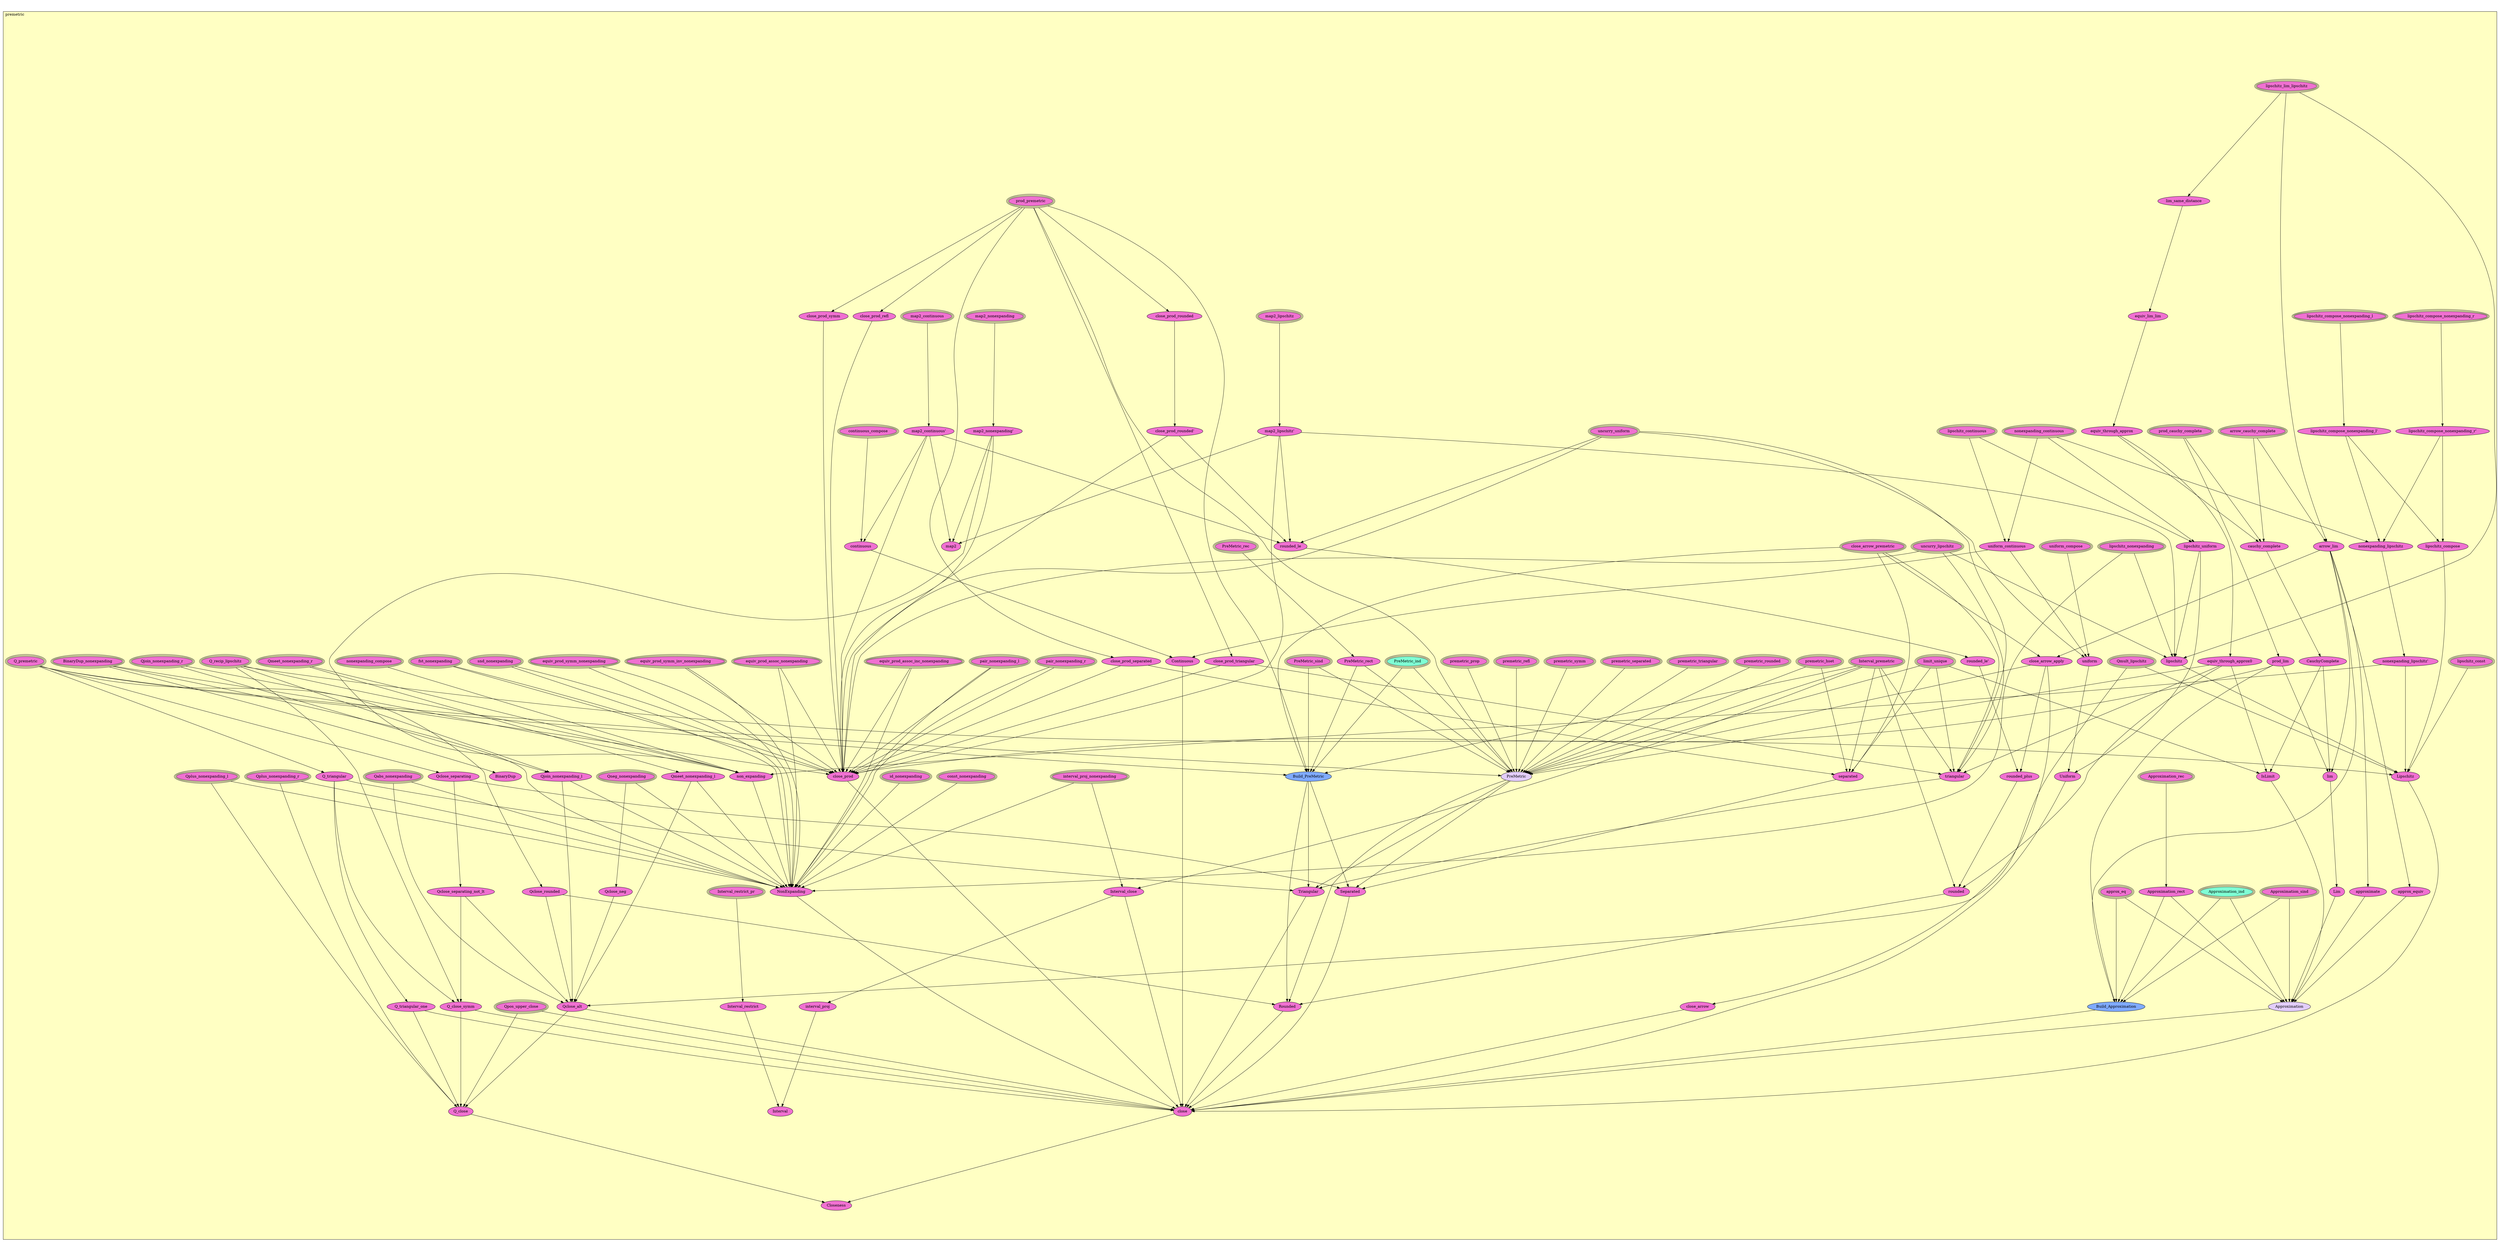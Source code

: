 digraph HoTT_Classes_theory_premetric {
  graph [ratio=0.5]
  node [style=filled]
premetric_separated [label="separated", URL=<premetric.html#separated>, fillcolor="#F070D1"] ;
premetric_lipschitz_lim_lipschitz [label="lipschitz_lim_lipschitz", URL=<premetric.html#lipschitz_lim_lipschitz>, peripheries=3, fillcolor="#F070D1"] ;
premetric_Separated [label="Separated", URL=<premetric.html#Separated>, fillcolor="#F070D1"] ;
premetric_lim_same_distance [label="lim_same_distance", URL=<premetric.html#lim_same_distance>, fillcolor="#F070D1"] ;
premetric_Q_close [label="Q_close", URL=<premetric.html#Q_close>, fillcolor="#F070D1"] ;
premetric_equiv_lim_lim [label="equiv_lim_lim", URL=<premetric.html#equiv_lim_lim>, fillcolor="#F070D1"] ;
premetric_close [label="close", URL=<premetric.html#close>, fillcolor="#F070D1"] ;
premetric_equiv_through_approx [label="equiv_through_approx", URL=<premetric.html#equiv_through_approx>, fillcolor="#F070D1"] ;
premetric_Closeness [label="Closeness", URL=<premetric.html#Closeness>, fillcolor="#F070D1"] ;
premetric_equiv_through_approx0 [label="equiv_through_approx0", URL=<premetric.html#equiv_through_approx0>, fillcolor="#F070D1"] ;
premetric_limit_unique [label="limit_unique", URL=<premetric.html#limit_unique>, peripheries=3, fillcolor="#F070D1"] ;
premetric_Q_recip_lipschitz [label="Q_recip_lipschitz", URL=<premetric.html#Q_recip_lipschitz>, peripheries=3, fillcolor="#F070D1"] ;
premetric_Qpos_upper_close [label="Qpos_upper_close", URL=<premetric.html#Qpos_upper_close>, peripheries=3, fillcolor="#F070D1"] ;
premetric_Qmult_lipschitz [label="Qmult_lipschitz", URL=<premetric.html#Qmult_lipschitz>, peripheries=3, fillcolor="#F070D1"] ;
premetric_Qjoin_nonexpanding_r [label="Qjoin_nonexpanding_r", URL=<premetric.html#Qjoin_nonexpanding_r>, peripheries=3, fillcolor="#F070D1"] ;
premetric_Qjoin_nonexpanding_l [label="Qjoin_nonexpanding_l", URL=<premetric.html#Qjoin_nonexpanding_l>, fillcolor="#F070D1"] ;
premetric_Qmeet_nonexpanding_r [label="Qmeet_nonexpanding_r", URL=<premetric.html#Qmeet_nonexpanding_r>, peripheries=3, fillcolor="#F070D1"] ;
premetric_Qmeet_nonexpanding_l [label="Qmeet_nonexpanding_l", URL=<premetric.html#Qmeet_nonexpanding_l>, fillcolor="#F070D1"] ;
premetric_Qabs_nonexpanding [label="Qabs_nonexpanding", URL=<premetric.html#Qabs_nonexpanding>, peripheries=3, fillcolor="#F070D1"] ;
premetric_Qplus_nonexpanding_r [label="Qplus_nonexpanding_r", URL=<premetric.html#Qplus_nonexpanding_r>, peripheries=3, fillcolor="#F070D1"] ;
premetric_Qplus_nonexpanding_l [label="Qplus_nonexpanding_l", URL=<premetric.html#Qplus_nonexpanding_l>, peripheries=3, fillcolor="#F070D1"] ;
premetric_Qneg_nonexpanding [label="Qneg_nonexpanding", URL=<premetric.html#Qneg_nonexpanding>, peripheries=3, fillcolor="#F070D1"] ;
premetric_Q_premetric [label="Q_premetric", URL=<premetric.html#Q_premetric>, peripheries=3, fillcolor="#F070D1"] ;
premetric_Qclose_rounded [label="Qclose_rounded", URL=<premetric.html#Qclose_rounded>, fillcolor="#F070D1"] ;
premetric_Qclose_separating [label="Qclose_separating", URL=<premetric.html#Qclose_separating>, fillcolor="#F070D1"] ;
premetric_Qclose_separating_not_lt [label="Qclose_separating_not_lt", URL=<premetric.html#Qclose_separating_not_lt>, fillcolor="#F070D1"] ;
premetric_Q_triangular [label="Q_triangular", URL=<premetric.html#Q_triangular>, fillcolor="#F070D1"] ;
premetric_Q_triangular_one [label="Q_triangular_one", URL=<premetric.html#Q_triangular_one>, fillcolor="#F070D1"] ;
premetric_Q_close_symm [label="Q_close_symm", URL=<premetric.html#Q_close_symm>, fillcolor="#F070D1"] ;
premetric_Qclose_neg [label="Qclose_neg", URL=<premetric.html#Qclose_neg>, fillcolor="#F070D1"] ;
premetric_Qclose_alt [label="Qclose_alt", URL=<premetric.html#Qclose_alt>, fillcolor="#F070D1"] ;
premetric_interval_proj_nonexpanding [label="interval_proj_nonexpanding", URL=<premetric.html#interval_proj_nonexpanding>, peripheries=3, fillcolor="#F070D1"] ;
premetric_Interval_premetric [label="Interval_premetric", URL=<premetric.html#Interval_premetric>, peripheries=3, fillcolor="#F070D1"] ;
premetric_Interval_close [label="Interval_close", URL=<premetric.html#Interval_close>, fillcolor="#F070D1"] ;
premetric_Interval_restrict_pr [label="Interval_restrict_pr", URL=<premetric.html#Interval_restrict_pr>, peripheries=3, fillcolor="#F070D1"] ;
premetric_Interval_restrict [label="Interval_restrict", URL=<premetric.html#Interval_restrict>, fillcolor="#F070D1"] ;
premetric_interval_proj [label="interval_proj", URL=<premetric.html#interval_proj>, fillcolor="#F070D1"] ;
premetric_Interval [label="Interval", URL=<premetric.html#Interval>, fillcolor="#F070D1"] ;
premetric_map2_continuous [label="map2_continuous", URL=<premetric.html#map2_continuous>, peripheries=3, fillcolor="#F070D1"] ;
premetric_map2_continuous_ [label="map2_continuous'", URL=<premetric.html#map2_continuous'>, fillcolor="#F070D1"] ;
premetric_map2_lipschitz [label="map2_lipschitz", URL=<premetric.html#map2_lipschitz>, peripheries=3, fillcolor="#F070D1"] ;
premetric_map2_lipschitz_ [label="map2_lipschitz'", URL=<premetric.html#map2_lipschitz'>, fillcolor="#F070D1"] ;
premetric_map2_nonexpanding [label="map2_nonexpanding", URL=<premetric.html#map2_nonexpanding>, peripheries=3, fillcolor="#F070D1"] ;
premetric_map2_nonexpanding_ [label="map2_nonexpanding'", URL=<premetric.html#map2_nonexpanding'>, fillcolor="#F070D1"] ;
premetric_equiv_prod_assoc_inc_nonexpanding [label="equiv_prod_assoc_inc_nonexpanding", URL=<premetric.html#equiv_prod_assoc_inc_nonexpanding>, peripheries=3, fillcolor="#F070D1"] ;
premetric_equiv_prod_assoc_nonexpanding [label="equiv_prod_assoc_nonexpanding", URL=<premetric.html#equiv_prod_assoc_nonexpanding>, peripheries=3, fillcolor="#F070D1"] ;
premetric_equiv_prod_symm_inv_nonexpanding [label="equiv_prod_symm_inv_nonexpanding", URL=<premetric.html#equiv_prod_symm_inv_nonexpanding>, peripheries=3, fillcolor="#F070D1"] ;
premetric_equiv_prod_symm_nonexpanding [label="equiv_prod_symm_nonexpanding", URL=<premetric.html#equiv_prod_symm_nonexpanding>, peripheries=3, fillcolor="#F070D1"] ;
premetric_snd_nonexpanding [label="snd_nonexpanding", URL=<premetric.html#snd_nonexpanding>, peripheries=3, fillcolor="#F070D1"] ;
premetric_fst_nonexpanding [label="fst_nonexpanding", URL=<premetric.html#fst_nonexpanding>, peripheries=3, fillcolor="#F070D1"] ;
premetric_pair_nonexpanding_r [label="pair_nonexpanding_r", URL=<premetric.html#pair_nonexpanding_r>, peripheries=3, fillcolor="#F070D1"] ;
premetric_pair_nonexpanding_l [label="pair_nonexpanding_l", URL=<premetric.html#pair_nonexpanding_l>, peripheries=3, fillcolor="#F070D1"] ;
premetric_uncurry_uniform [label="uncurry_uniform", URL=<premetric.html#uncurry_uniform>, peripheries=3, fillcolor="#F070D1"] ;
premetric_uncurry_lipschitz [label="uncurry_lipschitz", URL=<premetric.html#uncurry_lipschitz>, peripheries=3, fillcolor="#F070D1"] ;
premetric_continuous_compose [label="continuous_compose", URL=<premetric.html#continuous_compose>, peripheries=3, fillcolor="#F070D1"] ;
premetric_uniform_compose [label="uniform_compose", URL=<premetric.html#uniform_compose>, peripheries=3, fillcolor="#F070D1"] ;
premetric_lipschitz_compose_nonexpanding_l [label="lipschitz_compose_nonexpanding_l", URL=<premetric.html#lipschitz_compose_nonexpanding_l>, peripheries=3, fillcolor="#F070D1"] ;
premetric_lipschitz_compose_nonexpanding_l_ [label="lipschitz_compose_nonexpanding_l'", URL=<premetric.html#lipschitz_compose_nonexpanding_l'>, fillcolor="#F070D1"] ;
premetric_lipschitz_compose_nonexpanding_r [label="lipschitz_compose_nonexpanding_r", URL=<premetric.html#lipschitz_compose_nonexpanding_r>, peripheries=3, fillcolor="#F070D1"] ;
premetric_lipschitz_compose_nonexpanding_r_ [label="lipschitz_compose_nonexpanding_r'", URL=<premetric.html#lipschitz_compose_nonexpanding_r'>, fillcolor="#F070D1"] ;
premetric_lipschitz_compose [label="lipschitz_compose", URL=<premetric.html#lipschitz_compose>, fillcolor="#F070D1"] ;
premetric_nonexpanding_compose [label="nonexpanding_compose", URL=<premetric.html#nonexpanding_compose>, peripheries=3, fillcolor="#F070D1"] ;
premetric_nonexpanding_continuous [label="nonexpanding_continuous", URL=<premetric.html#nonexpanding_continuous>, peripheries=3, fillcolor="#F070D1"] ;
premetric_lipschitz_continuous [label="lipschitz_continuous", URL=<premetric.html#lipschitz_continuous>, peripheries=3, fillcolor="#F070D1"] ;
premetric_uniform_continuous [label="uniform_continuous", URL=<premetric.html#uniform_continuous>, fillcolor="#F070D1"] ;
premetric_lipschitz_uniform [label="lipschitz_uniform", URL=<premetric.html#lipschitz_uniform>, fillcolor="#F070D1"] ;
premetric_lipschitz_const [label="lipschitz_const", URL=<premetric.html#lipschitz_const>, peripheries=3, fillcolor="#F070D1"] ;
premetric_const_nonexpanding [label="const_nonexpanding", URL=<premetric.html#const_nonexpanding>, peripheries=3, fillcolor="#F070D1"] ;
premetric_lipschitz_nonexpanding [label="lipschitz_nonexpanding", URL=<premetric.html#lipschitz_nonexpanding>, peripheries=3, fillcolor="#F070D1"] ;
premetric_nonexpanding_lipschitz [label="nonexpanding_lipschitz", URL=<premetric.html#nonexpanding_lipschitz>, fillcolor="#F070D1"] ;
premetric_nonexpanding_lipschitz_ [label="nonexpanding_lipschitz'", URL=<premetric.html#nonexpanding_lipschitz'>, fillcolor="#F070D1"] ;
premetric_BinaryDup_nonexpanding [label="BinaryDup_nonexpanding", URL=<premetric.html#BinaryDup_nonexpanding>, peripheries=3, fillcolor="#F070D1"] ;
premetric_id_nonexpanding [label="id_nonexpanding", URL=<premetric.html#id_nonexpanding>, peripheries=3, fillcolor="#F070D1"] ;
premetric_map2 [label="map2", URL=<premetric.html#map2>, fillcolor="#F070D1"] ;
premetric_BinaryDup [label="BinaryDup", URL=<premetric.html#BinaryDup>, fillcolor="#F070D1"] ;
premetric_continuous [label="continuous", URL=<premetric.html#continuous>, fillcolor="#F070D1"] ;
premetric_Continuous [label="Continuous", URL=<premetric.html#Continuous>, fillcolor="#F070D1"] ;
premetric_uniform [label="uniform", URL=<premetric.html#uniform>, fillcolor="#F070D1"] ;
premetric_Uniform [label="Uniform", URL=<premetric.html#Uniform>, fillcolor="#F070D1"] ;
premetric_lipschitz [label="lipschitz", URL=<premetric.html#lipschitz>, fillcolor="#F070D1"] ;
premetric_Lipschitz [label="Lipschitz", URL=<premetric.html#Lipschitz>, fillcolor="#F070D1"] ;
premetric_non_expanding [label="non_expanding", URL=<premetric.html#non_expanding>, fillcolor="#F070D1"] ;
premetric_NonExpanding [label="NonExpanding", URL=<premetric.html#NonExpanding>, fillcolor="#F070D1"] ;
premetric_arrow_cauchy_complete [label="arrow_cauchy_complete", URL=<premetric.html#arrow_cauchy_complete>, peripheries=3, fillcolor="#F070D1"] ;
premetric_arrow_lim [label="arrow_lim", URL=<premetric.html#arrow_lim>, fillcolor="#F070D1"] ;
premetric_close_arrow_premetric [label="close_arrow_premetric", URL=<premetric.html#close_arrow_premetric>, peripheries=3, fillcolor="#F070D1"] ;
premetric_close_arrow_apply [label="close_arrow_apply", URL=<premetric.html#close_arrow_apply>, fillcolor="#F070D1"] ;
premetric_close_arrow [label="close_arrow", URL=<premetric.html#close_arrow>, fillcolor="#F070D1"] ;
premetric_prod_cauchy_complete [label="prod_cauchy_complete", URL=<premetric.html#prod_cauchy_complete>, peripheries=3, fillcolor="#F070D1"] ;
premetric_prod_lim [label="prod_lim", URL=<premetric.html#prod_lim>, fillcolor="#F070D1"] ;
premetric_prod_premetric [label="prod_premetric", URL=<premetric.html#prod_premetric>, peripheries=3, fillcolor="#F070D1"] ;
premetric_close_prod_rounded [label="close_prod_rounded", URL=<premetric.html#close_prod_rounded>, fillcolor="#F070D1"] ;
premetric_close_prod_rounded_ [label="close_prod_rounded'", URL=<premetric.html#close_prod_rounded'>, fillcolor="#F070D1"] ;
premetric_close_prod_triangular [label="close_prod_triangular", URL=<premetric.html#close_prod_triangular>, fillcolor="#F070D1"] ;
premetric_close_prod_separated [label="close_prod_separated", URL=<premetric.html#close_prod_separated>, fillcolor="#F070D1"] ;
premetric_close_prod_symm [label="close_prod_symm", URL=<premetric.html#close_prod_symm>, fillcolor="#F070D1"] ;
premetric_close_prod_refl [label="close_prod_refl", URL=<premetric.html#close_prod_refl>, fillcolor="#F070D1"] ;
premetric_close_prod [label="close_prod", URL=<premetric.html#close_prod>, fillcolor="#F070D1"] ;
premetric_rounded_le [label="rounded_le", URL=<premetric.html#rounded_le>, fillcolor="#F070D1"] ;
premetric_rounded_le_ [label="rounded_le'", URL=<premetric.html#rounded_le'>, fillcolor="#F070D1"] ;
premetric_rounded_plus [label="rounded_plus", URL=<premetric.html#rounded_plus>, fillcolor="#F070D1"] ;
premetric_cauchy_complete [label="cauchy_complete", URL=<premetric.html#cauchy_complete>, fillcolor="#F070D1"] ;
premetric_CauchyComplete [label="CauchyComplete", URL=<premetric.html#CauchyComplete>, fillcolor="#F070D1"] ;
premetric_lim [label="lim", URL=<premetric.html#lim>, fillcolor="#F070D1"] ;
premetric_Lim [label="Lim", URL=<premetric.html#Lim>, fillcolor="#F070D1"] ;
premetric_IsLimit [label="IsLimit", URL=<premetric.html#IsLimit>, fillcolor="#F070D1"] ;
premetric_approx_eq [label="approx_eq", URL=<premetric.html#approx_eq>, peripheries=3, fillcolor="#F070D1"] ;
premetric_approx_equiv [label="approx_equiv", URL=<premetric.html#approx_equiv>, fillcolor="#F070D1"] ;
premetric_approximate [label="approximate", URL=<premetric.html#approximate>, fillcolor="#F070D1"] ;
premetric_Approximation_sind [label="Approximation_sind", URL=<premetric.html#Approximation_sind>, peripheries=3, fillcolor="#F070D1"] ;
premetric_Approximation_rec [label="Approximation_rec", URL=<premetric.html#Approximation_rec>, peripheries=3, fillcolor="#F070D1"] ;
premetric_Approximation_ind [label="Approximation_ind", URL=<premetric.html#Approximation_ind>, peripheries=3, fillcolor="#7FFFD4"] ;
premetric_Approximation_rect [label="Approximation_rect", URL=<premetric.html#Approximation_rect>, fillcolor="#F070D1"] ;
premetric_Build_Approximation [label="Build_Approximation", URL=<premetric.html#Build_Approximation>, fillcolor="#7FAAFF"] ;
premetric_Approximation [label="Approximation", URL=<premetric.html#Approximation>, fillcolor="#E2CDFA"] ;
premetric_premetric_hset [label="premetric_hset", URL=<premetric.html#premetric_hset>, peripheries=3, fillcolor="#F070D1"] ;
premetric_premetric_rounded [label="premetric_rounded", URL=<premetric.html#premetric_rounded>, peripheries=3, fillcolor="#F070D1"] ;
premetric_premetric_triangular [label="premetric_triangular", URL=<premetric.html#premetric_triangular>, peripheries=3, fillcolor="#F070D1"] ;
premetric_premetric_separated [label="premetric_separated", URL=<premetric.html#premetric_separated>, peripheries=3, fillcolor="#F070D1"] ;
premetric_premetric_symm [label="premetric_symm", URL=<premetric.html#premetric_symm>, peripheries=3, fillcolor="#F070D1"] ;
premetric_premetric_refl [label="premetric_refl", URL=<premetric.html#premetric_refl>, peripheries=3, fillcolor="#F070D1"] ;
premetric_premetric_prop [label="premetric_prop", URL=<premetric.html#premetric_prop>, peripheries=3, fillcolor="#F070D1"] ;
premetric_PreMetric_sind [label="PreMetric_sind", URL=<premetric.html#PreMetric_sind>, peripheries=3, fillcolor="#F070D1"] ;
premetric_PreMetric_rec [label="PreMetric_rec", URL=<premetric.html#PreMetric_rec>, peripheries=3, fillcolor="#F070D1"] ;
premetric_PreMetric_ind [label="PreMetric_ind", URL=<premetric.html#PreMetric_ind>, peripheries=3, fillcolor="#7FFFD4"] ;
premetric_PreMetric_rect [label="PreMetric_rect", URL=<premetric.html#PreMetric_rect>, fillcolor="#F070D1"] ;
premetric_Build_PreMetric [label="Build_PreMetric", URL=<premetric.html#Build_PreMetric>, fillcolor="#7FAAFF"] ;
premetric_PreMetric [label="PreMetric", URL=<premetric.html#PreMetric>, fillcolor="#E2CDFA"] ;
premetric_rounded [label="rounded", URL=<premetric.html#rounded>, fillcolor="#F070D1"] ;
premetric_Rounded [label="Rounded", URL=<premetric.html#Rounded>, fillcolor="#F070D1"] ;
premetric_triangular [label="triangular", URL=<premetric.html#triangular>, fillcolor="#F070D1"] ;
premetric_Triangular [label="Triangular", URL=<premetric.html#Triangular>, fillcolor="#F070D1"] ;
  premetric_separated -> premetric_Separated [] ;
  premetric_lipschitz_lim_lipschitz -> premetric_lim_same_distance [] ;
  premetric_lipschitz_lim_lipschitz -> premetric_lipschitz [] ;
  premetric_lipschitz_lim_lipschitz -> premetric_arrow_lim [] ;
  premetric_Separated -> premetric_close [] ;
  premetric_lim_same_distance -> premetric_equiv_lim_lim [] ;
  premetric_Q_close -> premetric_Closeness [] ;
  premetric_equiv_lim_lim -> premetric_equiv_through_approx [] ;
  premetric_close -> premetric_Closeness [] ;
  premetric_equiv_through_approx -> premetric_equiv_through_approx0 [] ;
  premetric_equiv_through_approx -> premetric_cauchy_complete [] ;
  premetric_equiv_through_approx0 -> premetric_IsLimit [] ;
  premetric_equiv_through_approx0 -> premetric_PreMetric [] ;
  premetric_equiv_through_approx0 -> premetric_rounded [] ;
  premetric_equiv_through_approx0 -> premetric_triangular [] ;
  premetric_limit_unique -> premetric_IsLimit [] ;
  premetric_limit_unique -> premetric_PreMetric [] ;
  premetric_limit_unique -> premetric_triangular [] ;
  premetric_limit_unique -> premetric_separated [] ;
  premetric_Q_recip_lipschitz -> premetric_Qjoin_nonexpanding_l [] ;
  premetric_Q_recip_lipschitz -> premetric_Q_close_symm [] ;
  premetric_Q_recip_lipschitz -> premetric_Lipschitz [] ;
  premetric_Q_recip_lipschitz -> premetric_non_expanding [] ;
  premetric_Qpos_upper_close -> premetric_Q_close [] ;
  premetric_Qpos_upper_close -> premetric_close [] ;
  premetric_Qmult_lipschitz -> premetric_Qclose_alt [] ;
  premetric_Qmult_lipschitz -> premetric_Lipschitz [] ;
  premetric_Qjoin_nonexpanding_r -> premetric_Qjoin_nonexpanding_l [] ;
  premetric_Qjoin_nonexpanding_r -> premetric_non_expanding [] ;
  premetric_Qjoin_nonexpanding_l -> premetric_Qclose_alt [] ;
  premetric_Qjoin_nonexpanding_l -> premetric_NonExpanding [] ;
  premetric_Qmeet_nonexpanding_r -> premetric_Qmeet_nonexpanding_l [] ;
  premetric_Qmeet_nonexpanding_r -> premetric_non_expanding [] ;
  premetric_Qmeet_nonexpanding_l -> premetric_Qclose_alt [] ;
  premetric_Qmeet_nonexpanding_l -> premetric_NonExpanding [] ;
  premetric_Qabs_nonexpanding -> premetric_Qclose_alt [] ;
  premetric_Qabs_nonexpanding -> premetric_NonExpanding [] ;
  premetric_Qplus_nonexpanding_r -> premetric_NonExpanding [] ;
  premetric_Qplus_nonexpanding_r -> premetric_Q_close [] ;
  premetric_Qplus_nonexpanding_l -> premetric_NonExpanding [] ;
  premetric_Qplus_nonexpanding_l -> premetric_Q_close [] ;
  premetric_Qneg_nonexpanding -> premetric_Qclose_neg [] ;
  premetric_Qneg_nonexpanding -> premetric_NonExpanding [] ;
  premetric_Q_premetric -> premetric_Qclose_rounded [] ;
  premetric_Q_premetric -> premetric_Qclose_separating [] ;
  premetric_Q_premetric -> premetric_Q_triangular [] ;
  premetric_Q_premetric -> premetric_Build_PreMetric [] ;
  premetric_Q_premetric -> premetric_PreMetric [] ;
  premetric_Qclose_rounded -> premetric_Qclose_alt [] ;
  premetric_Qclose_rounded -> premetric_Rounded [] ;
  premetric_Qclose_separating -> premetric_Qclose_separating_not_lt [] ;
  premetric_Qclose_separating -> premetric_Separated [] ;
  premetric_Qclose_separating_not_lt -> premetric_Q_close_symm [] ;
  premetric_Qclose_separating_not_lt -> premetric_Qclose_alt [] ;
  premetric_Q_triangular -> premetric_Q_triangular_one [] ;
  premetric_Q_triangular -> premetric_Q_close_symm [] ;
  premetric_Q_triangular -> premetric_Triangular [] ;
  premetric_Q_triangular_one -> premetric_Q_close [] ;
  premetric_Q_triangular_one -> premetric_close [] ;
  premetric_Q_close_symm -> premetric_Q_close [] ;
  premetric_Q_close_symm -> premetric_close [] ;
  premetric_Qclose_neg -> premetric_Qclose_alt [] ;
  premetric_Qclose_alt -> premetric_Q_close [] ;
  premetric_Qclose_alt -> premetric_close [] ;
  premetric_interval_proj_nonexpanding -> premetric_Interval_close [] ;
  premetric_interval_proj_nonexpanding -> premetric_NonExpanding [] ;
  premetric_Interval_premetric -> premetric_Interval_close [] ;
  premetric_Interval_premetric -> premetric_Build_PreMetric [] ;
  premetric_Interval_premetric -> premetric_PreMetric [] ;
  premetric_Interval_premetric -> premetric_rounded [] ;
  premetric_Interval_premetric -> premetric_triangular [] ;
  premetric_Interval_premetric -> premetric_separated [] ;
  premetric_Interval_close -> premetric_interval_proj [] ;
  premetric_Interval_close -> premetric_close [] ;
  premetric_Interval_restrict_pr -> premetric_Interval_restrict [] ;
  premetric_Interval_restrict -> premetric_Interval [] ;
  premetric_interval_proj -> premetric_Interval [] ;
  premetric_map2_continuous -> premetric_map2_continuous_ [] ;
  premetric_map2_continuous_ -> premetric_map2 [] ;
  premetric_map2_continuous_ -> premetric_continuous [] ;
  premetric_map2_continuous_ -> premetric_close_prod [] ;
  premetric_map2_continuous_ -> premetric_rounded_le [] ;
  premetric_map2_lipschitz -> premetric_map2_lipschitz_ [] ;
  premetric_map2_lipschitz_ -> premetric_map2 [] ;
  premetric_map2_lipschitz_ -> premetric_lipschitz [] ;
  premetric_map2_lipschitz_ -> premetric_close_prod [] ;
  premetric_map2_lipschitz_ -> premetric_rounded_le [] ;
  premetric_map2_nonexpanding -> premetric_map2_nonexpanding_ [] ;
  premetric_map2_nonexpanding_ -> premetric_map2 [] ;
  premetric_map2_nonexpanding_ -> premetric_non_expanding [] ;
  premetric_map2_nonexpanding_ -> premetric_close_prod [] ;
  premetric_equiv_prod_assoc_inc_nonexpanding -> premetric_NonExpanding [] ;
  premetric_equiv_prod_assoc_inc_nonexpanding -> premetric_close_prod [] ;
  premetric_equiv_prod_assoc_nonexpanding -> premetric_NonExpanding [] ;
  premetric_equiv_prod_assoc_nonexpanding -> premetric_close_prod [] ;
  premetric_equiv_prod_symm_inv_nonexpanding -> premetric_NonExpanding [] ;
  premetric_equiv_prod_symm_inv_nonexpanding -> premetric_close_prod [] ;
  premetric_equiv_prod_symm_nonexpanding -> premetric_NonExpanding [] ;
  premetric_equiv_prod_symm_nonexpanding -> premetric_close_prod [] ;
  premetric_snd_nonexpanding -> premetric_NonExpanding [] ;
  premetric_snd_nonexpanding -> premetric_close_prod [] ;
  premetric_fst_nonexpanding -> premetric_NonExpanding [] ;
  premetric_fst_nonexpanding -> premetric_close_prod [] ;
  premetric_pair_nonexpanding_r -> premetric_NonExpanding [] ;
  premetric_pair_nonexpanding_r -> premetric_close_prod [] ;
  premetric_pair_nonexpanding_l -> premetric_NonExpanding [] ;
  premetric_pair_nonexpanding_l -> premetric_close_prod [] ;
  premetric_uncurry_uniform -> premetric_uniform [] ;
  premetric_uncurry_uniform -> premetric_close_prod [] ;
  premetric_uncurry_uniform -> premetric_rounded_le [] ;
  premetric_uncurry_uniform -> premetric_triangular [] ;
  premetric_uncurry_lipschitz -> premetric_lipschitz [] ;
  premetric_uncurry_lipschitz -> premetric_close_prod [] ;
  premetric_uncurry_lipschitz -> premetric_triangular [] ;
  premetric_continuous_compose -> premetric_continuous [] ;
  premetric_uniform_compose -> premetric_uniform [] ;
  premetric_lipschitz_compose_nonexpanding_l -> premetric_lipschitz_compose_nonexpanding_l_ [] ;
  premetric_lipschitz_compose_nonexpanding_l_ -> premetric_lipschitz_compose [] ;
  premetric_lipschitz_compose_nonexpanding_l_ -> premetric_nonexpanding_lipschitz [] ;
  premetric_lipschitz_compose_nonexpanding_r -> premetric_lipschitz_compose_nonexpanding_r_ [] ;
  premetric_lipschitz_compose_nonexpanding_r_ -> premetric_lipschitz_compose [] ;
  premetric_lipschitz_compose_nonexpanding_r_ -> premetric_nonexpanding_lipschitz [] ;
  premetric_lipschitz_compose -> premetric_Lipschitz [] ;
  premetric_nonexpanding_compose -> premetric_non_expanding [] ;
  premetric_nonexpanding_continuous -> premetric_uniform_continuous [] ;
  premetric_nonexpanding_continuous -> premetric_lipschitz_uniform [] ;
  premetric_nonexpanding_continuous -> premetric_nonexpanding_lipschitz [] ;
  premetric_lipschitz_continuous -> premetric_uniform_continuous [] ;
  premetric_lipschitz_continuous -> premetric_lipschitz_uniform [] ;
  premetric_uniform_continuous -> premetric_Continuous [] ;
  premetric_uniform_continuous -> premetric_uniform [] ;
  premetric_lipschitz_uniform -> premetric_Uniform [] ;
  premetric_lipschitz_uniform -> premetric_lipschitz [] ;
  premetric_lipschitz_const -> premetric_Lipschitz [] ;
  premetric_const_nonexpanding -> premetric_NonExpanding [] ;
  premetric_lipschitz_nonexpanding -> premetric_lipschitz [] ;
  premetric_lipschitz_nonexpanding -> premetric_NonExpanding [] ;
  premetric_nonexpanding_lipschitz -> premetric_nonexpanding_lipschitz_ [] ;
  premetric_nonexpanding_lipschitz_ -> premetric_Lipschitz [] ;
  premetric_nonexpanding_lipschitz_ -> premetric_non_expanding [] ;
  premetric_BinaryDup_nonexpanding -> premetric_BinaryDup [] ;
  premetric_BinaryDup_nonexpanding -> premetric_NonExpanding [] ;
  premetric_BinaryDup_nonexpanding -> premetric_close_prod [] ;
  premetric_id_nonexpanding -> premetric_NonExpanding [] ;
  premetric_continuous -> premetric_Continuous [] ;
  premetric_Continuous -> premetric_close [] ;
  premetric_uniform -> premetric_Uniform [] ;
  premetric_Uniform -> premetric_close [] ;
  premetric_lipschitz -> premetric_Lipschitz [] ;
  premetric_Lipschitz -> premetric_close [] ;
  premetric_non_expanding -> premetric_NonExpanding [] ;
  premetric_NonExpanding -> premetric_close [] ;
  premetric_arrow_cauchy_complete -> premetric_arrow_lim [] ;
  premetric_arrow_cauchy_complete -> premetric_cauchy_complete [] ;
  premetric_arrow_lim -> premetric_close_arrow_apply [] ;
  premetric_arrow_lim -> premetric_lim [] ;
  premetric_arrow_lim -> premetric_approx_equiv [] ;
  premetric_arrow_lim -> premetric_approximate [] ;
  premetric_arrow_lim -> premetric_Build_Approximation [] ;
  premetric_close_arrow_premetric -> premetric_close_arrow_apply [] ;
  premetric_close_arrow_premetric -> premetric_Build_PreMetric [] ;
  premetric_close_arrow_premetric -> premetric_triangular [] ;
  premetric_close_arrow_premetric -> premetric_separated [] ;
  premetric_close_arrow_apply -> premetric_close_arrow [] ;
  premetric_close_arrow_apply -> premetric_rounded_plus [] ;
  premetric_close_arrow_apply -> premetric_PreMetric [] ;
  premetric_close_arrow -> premetric_close [] ;
  premetric_prod_cauchy_complete -> premetric_prod_lim [] ;
  premetric_prod_cauchy_complete -> premetric_cauchy_complete [] ;
  premetric_prod_lim -> premetric_close_prod [] ;
  premetric_prod_lim -> premetric_lim [] ;
  premetric_prod_lim -> premetric_Build_Approximation [] ;
  premetric_prod_premetric -> premetric_close_prod_rounded [] ;
  premetric_prod_premetric -> premetric_close_prod_triangular [] ;
  premetric_prod_premetric -> premetric_close_prod_separated [] ;
  premetric_prod_premetric -> premetric_close_prod_symm [] ;
  premetric_prod_premetric -> premetric_close_prod_refl [] ;
  premetric_prod_premetric -> premetric_Build_PreMetric [] ;
  premetric_prod_premetric -> premetric_PreMetric [] ;
  premetric_close_prod_rounded -> premetric_close_prod_rounded_ [] ;
  premetric_close_prod_rounded_ -> premetric_close_prod [] ;
  premetric_close_prod_rounded_ -> premetric_rounded_le [] ;
  premetric_close_prod_triangular -> premetric_close_prod [] ;
  premetric_close_prod_triangular -> premetric_triangular [] ;
  premetric_close_prod_separated -> premetric_close_prod [] ;
  premetric_close_prod_separated -> premetric_separated [] ;
  premetric_close_prod_symm -> premetric_close_prod [] ;
  premetric_close_prod_refl -> premetric_close_prod [] ;
  premetric_close_prod -> premetric_close [] ;
  premetric_rounded_le -> premetric_rounded_le_ [] ;
  premetric_rounded_le_ -> premetric_rounded_plus [] ;
  premetric_rounded_plus -> premetric_rounded [] ;
  premetric_cauchy_complete -> premetric_CauchyComplete [] ;
  premetric_CauchyComplete -> premetric_lim [] ;
  premetric_CauchyComplete -> premetric_IsLimit [] ;
  premetric_lim -> premetric_Lim [] ;
  premetric_Lim -> premetric_Approximation [] ;
  premetric_IsLimit -> premetric_Approximation [] ;
  premetric_approx_eq -> premetric_Build_Approximation [] ;
  premetric_approx_eq -> premetric_Approximation [] ;
  premetric_approx_equiv -> premetric_Approximation [] ;
  premetric_approximate -> premetric_Approximation [] ;
  premetric_Approximation_sind -> premetric_Build_Approximation [] ;
  premetric_Approximation_sind -> premetric_Approximation [] ;
  premetric_Approximation_rec -> premetric_Approximation_rect [] ;
  premetric_Approximation_ind -> premetric_Build_Approximation [] ;
  premetric_Approximation_ind -> premetric_Approximation [] ;
  premetric_Approximation_rect -> premetric_Build_Approximation [] ;
  premetric_Approximation_rect -> premetric_Approximation [] ;
  premetric_Build_Approximation -> premetric_close [] ;
  premetric_Approximation -> premetric_close [] ;
  premetric_premetric_hset -> premetric_PreMetric [] ;
  premetric_premetric_hset -> premetric_separated [] ;
  premetric_premetric_rounded -> premetric_PreMetric [] ;
  premetric_premetric_triangular -> premetric_PreMetric [] ;
  premetric_premetric_separated -> premetric_PreMetric [] ;
  premetric_premetric_symm -> premetric_PreMetric [] ;
  premetric_premetric_refl -> premetric_PreMetric [] ;
  premetric_premetric_prop -> premetric_PreMetric [] ;
  premetric_PreMetric_sind -> premetric_Build_PreMetric [] ;
  premetric_PreMetric_sind -> premetric_PreMetric [] ;
  premetric_PreMetric_rec -> premetric_PreMetric_rect [] ;
  premetric_PreMetric_ind -> premetric_Build_PreMetric [] ;
  premetric_PreMetric_ind -> premetric_PreMetric [] ;
  premetric_PreMetric_rect -> premetric_Build_PreMetric [] ;
  premetric_PreMetric_rect -> premetric_PreMetric [] ;
  premetric_Build_PreMetric -> premetric_Rounded [] ;
  premetric_Build_PreMetric -> premetric_Triangular [] ;
  premetric_Build_PreMetric -> premetric_Separated [] ;
  premetric_PreMetric -> premetric_Rounded [] ;
  premetric_PreMetric -> premetric_Triangular [] ;
  premetric_PreMetric -> premetric_Separated [] ;
  premetric_rounded -> premetric_Rounded [] ;
  premetric_Rounded -> premetric_close [] ;
  premetric_triangular -> premetric_Triangular [] ;
  premetric_Triangular -> premetric_close [] ;
subgraph cluster_premetric { label="premetric"; fillcolor="#FFFFC3"; labeljust=l; style=filled 
premetric_Triangular; premetric_triangular; premetric_Rounded; premetric_rounded; premetric_PreMetric; premetric_Build_PreMetric; premetric_PreMetric_rect; premetric_PreMetric_ind; premetric_PreMetric_rec; premetric_PreMetric_sind; premetric_premetric_prop; premetric_premetric_refl; premetric_premetric_symm; premetric_premetric_separated; premetric_premetric_triangular; premetric_premetric_rounded; premetric_premetric_hset; premetric_Approximation; premetric_Build_Approximation; premetric_Approximation_rect; premetric_Approximation_ind; premetric_Approximation_rec; premetric_Approximation_sind; premetric_approximate; premetric_approx_equiv; premetric_approx_eq; premetric_IsLimit; premetric_Lim; premetric_lim; premetric_CauchyComplete; premetric_cauchy_complete; premetric_rounded_plus; premetric_rounded_le_; premetric_rounded_le; premetric_close_prod; premetric_close_prod_refl; premetric_close_prod_symm; premetric_close_prod_separated; premetric_close_prod_triangular; premetric_close_prod_rounded_; premetric_close_prod_rounded; premetric_prod_premetric; premetric_prod_lim; premetric_prod_cauchy_complete; premetric_close_arrow; premetric_close_arrow_apply; premetric_close_arrow_premetric; premetric_arrow_lim; premetric_arrow_cauchy_complete; premetric_NonExpanding; premetric_non_expanding; premetric_Lipschitz; premetric_lipschitz; premetric_Uniform; premetric_uniform; premetric_Continuous; premetric_continuous; premetric_BinaryDup; premetric_map2; premetric_id_nonexpanding; premetric_BinaryDup_nonexpanding; premetric_nonexpanding_lipschitz_; premetric_nonexpanding_lipschitz; premetric_lipschitz_nonexpanding; premetric_const_nonexpanding; premetric_lipschitz_const; premetric_lipschitz_uniform; premetric_uniform_continuous; premetric_lipschitz_continuous; premetric_nonexpanding_continuous; premetric_nonexpanding_compose; premetric_lipschitz_compose; premetric_lipschitz_compose_nonexpanding_r_; premetric_lipschitz_compose_nonexpanding_r; premetric_lipschitz_compose_nonexpanding_l_; premetric_lipschitz_compose_nonexpanding_l; premetric_uniform_compose; premetric_continuous_compose; premetric_uncurry_lipschitz; premetric_uncurry_uniform; premetric_pair_nonexpanding_l; premetric_pair_nonexpanding_r; premetric_fst_nonexpanding; premetric_snd_nonexpanding; premetric_equiv_prod_symm_nonexpanding; premetric_equiv_prod_symm_inv_nonexpanding; premetric_equiv_prod_assoc_nonexpanding; premetric_equiv_prod_assoc_inc_nonexpanding; premetric_map2_nonexpanding_; premetric_map2_nonexpanding; premetric_map2_lipschitz_; premetric_map2_lipschitz; premetric_map2_continuous_; premetric_map2_continuous; premetric_Interval; premetric_interval_proj; premetric_Interval_restrict; premetric_Interval_restrict_pr; premetric_Interval_close; premetric_Interval_premetric; premetric_interval_proj_nonexpanding; premetric_Qclose_alt; premetric_Qclose_neg; premetric_Q_close_symm; premetric_Q_triangular_one; premetric_Q_triangular; premetric_Qclose_separating_not_lt; premetric_Qclose_separating; premetric_Qclose_rounded; premetric_Q_premetric; premetric_Qneg_nonexpanding; premetric_Qplus_nonexpanding_l; premetric_Qplus_nonexpanding_r; premetric_Qabs_nonexpanding; premetric_Qmeet_nonexpanding_l; premetric_Qmeet_nonexpanding_r; premetric_Qjoin_nonexpanding_l; premetric_Qjoin_nonexpanding_r; premetric_Qmult_lipschitz; premetric_Qpos_upper_close; premetric_Q_recip_lipschitz; premetric_limit_unique; premetric_equiv_through_approx0; premetric_Closeness; premetric_equiv_through_approx; premetric_close; premetric_equiv_lim_lim; premetric_Q_close; premetric_lim_same_distance; premetric_Separated; premetric_lipschitz_lim_lipschitz; premetric_separated; };
} /* END */
